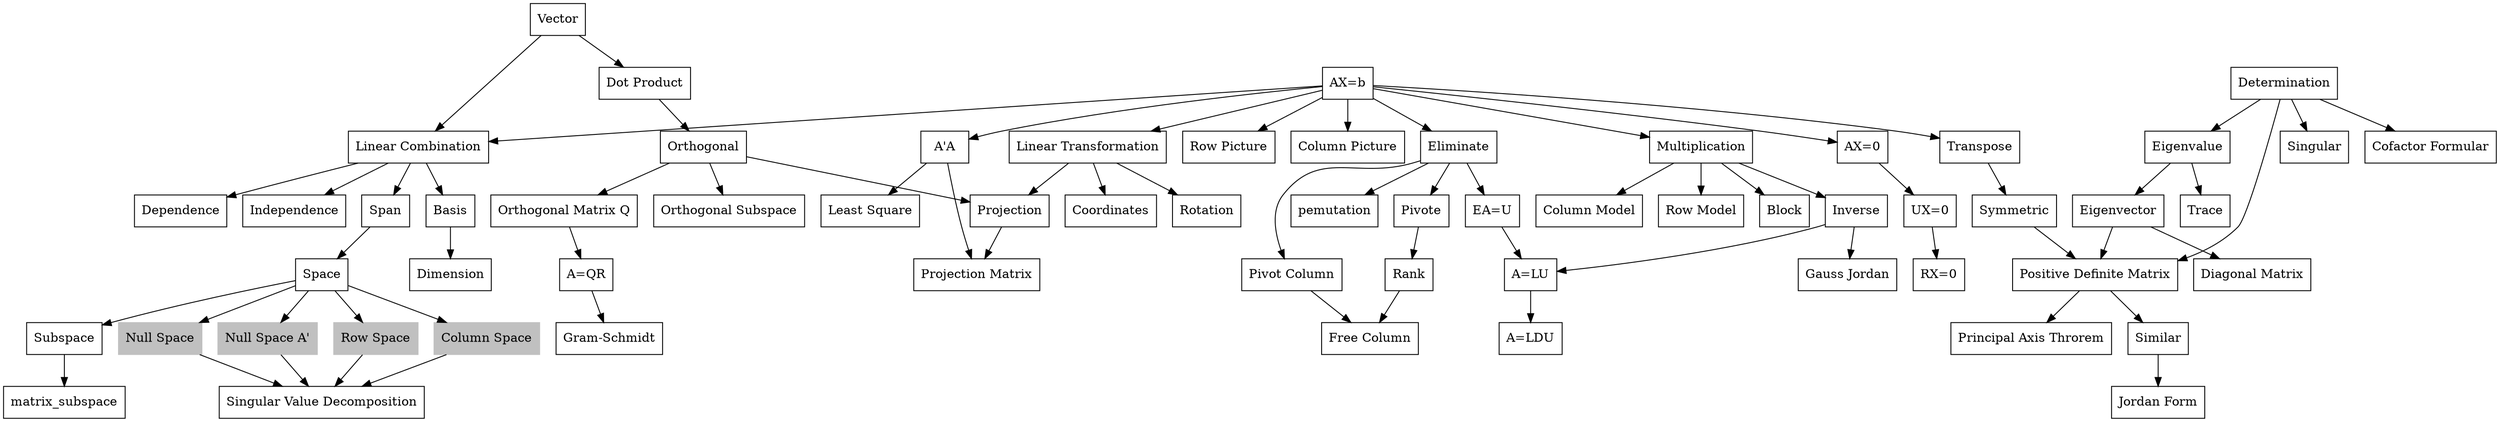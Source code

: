 //linear algebra key words
//graph
digraph{
	dpi = 320;
	node[shape=box]
	//lecture 1
	vector->linear_combination;
	linear_combination[label="Linear Combination"];
	row_picture[label="Row Picture"];
	column_picture[label="Column Picture"];
	//lecture 2
	eliminate[label="Eliminate"];
	pivote[label="Pivote"];
	pemutation[label="pemutation"];
	ea_equ_u[label="EA=U"];
	//lecture 3
	column_model[label="Column Model"];
	row_model[label="Row Model"];
	block[label="Block"];
	multiplication[label="Multiplication"]
	inverse[label="Inverse"];
	singular[label="Singular"];
	Gauss_Jordan[label="Gauss Jordan"];
	//lecture 4
	a_equ_lu[label="A=LU"];
	a_equ_ldu[label="A=LDU"];
	//lecture 5
	transpose[label="Transpose"];
	symmetric[label="Symmetric"];

	space[label="Space"];
	subspace[label="Subspace"];

	//lecture 6
	//lecture 7
	rank_[label="Rank"];
	pivot_column[label="Pivot Column"];
	free_column[label="Free Column"];
	ax_equ_0[label="AX=0"];
	ux_equ_0[label="UX=0"];
	rx_equ_0[label="RX=0"];
	//lecture 8
	ax_equ_b[label="AX=b"];
	//lecture 9
	dependence[label="Dependence"];
	independence[label="Independence"];
	span[label="Span"];
	basis[label="Basis"];
	dimension[label="Dimension"];
	//lecture 10

	subgraph matrix_sub_space{
		node[shape=box,style=filled,color=gray]
		color=red;
		row_space[label="Row Space"];
		column_space[label="Column Space"];
		null_space[label="Null Space"];
		null_space_a_t[label="Null Space A\'"];
		space->row_space;
		space->null_space_a_t;
		space->column_space;
		space->null_space;
	}
	//lecture 14
	vector[label="Vector"];
	orthogonal[label="Orthogonal"];
	orthogonal_subspace[label="Orthogonal Subspace"];
	dot_product[label="Dot Product"];
	//lecture 15
	projection[label="Projection"];
	projection_matrix[label="Projection Matrix"];
	least_square[label="Least Square"];
	a_t_a[label="A\'A"];
	//lecture 17
	orthogonal_matrix_q[label="Orthogonal Matrix Q"];
	a_equ_q_r[label="A=QR"];
	gram_schmidt[label="Gram-Schmidt"];
	//lecture 18
	determination[label="Determination"];
	cofactor_formular[label="Cofactor Formular"];
	//lecture 20
	//lecture 21
	eigenvalue[label="Eigenvalue"];
	eigenvector[label="Eigenvector"];
	trace[label="Trace"];
	diagonal_matrix[label="Diagonal Matrix"];
	//lecture 23
	//lecture 24
	//lecture 25
	positive_definite_matrix[label="Positive Definite Matrix"];
	//lecture 26
	//lecture 27
	principal_axis_theorem[label="Principal Axis Throrem"];
	//lecture 28
	similar[label="Similar"];
	Jordan_Form[label="Jordan Form"];
	//lecture 29
	singular_value_decomposition[label="Singular Value Decomposition"];
	//lecture 30
	linear_transformation[label="Linear Transformation"];
	coordinates[label="Coordinates"];
	rotation[label="Rotation"];



	edge[]
	//lecture 1
	ax_equ_b->row_picture;
	ax_equ_b->a_t_a;
	ax_equ_b->column_picture;

	//lecture 2
	ax_equ_b->eliminate;
	eliminate->pivote;
	eliminate->pemutation;
	eliminate->ea_equ_u;


	//lecture 3
	ax_equ_b->multiplication;
	multiplication->column_model;
	multiplication->row_model;
	multiplication->block;
	multiplication->inverse;
	inverse->Gauss_Jordan;
	//lecture 4
	inverse->a_equ_lu;
	ea_equ_u->a_equ_lu->a_equ_ldu;
	//lecture 5
	ax_equ_b->transpose->symmetric;
	space->subspace;
	//lecture 6
	//lecture 7
	pivote->rank_->free_column;

	eliminate->pivot_column->free_column;

	ax_equ_0->ux_equ_0->rx_equ_0;

	//lecture 8
	ax_equ_b->ax_equ_0;
	//lecture 9
	linear_combination->dependence;
	linear_combination->independence;
	linear_combination->span;
	linear_combination->basis->dimension
	ax_equ_b->linear_combination;
	span->space;
	//lecture 10
	subspace->matrix_subspace;




	//lecture 14
	vector->dot_product->orthogonal->orthogonal_subspace;

	//lecture 15
	orthogonal->projection->projection_matrix;
	a_t_a->projection_matrix;
	a_t_a->least_square;
	//lecture 17
	orthogonal->orthogonal_matrix_q->a_equ_q_r->gram_schmidt;

	//lecture 18
	determination->cofactor_formular;

	//lecture 20
	determination->singular;
	//lecture 21
	determination->eigenvalue->eigenvector;
	eigenvalue->trace;
	//lecture 22
	eigenvector->diagonal_matrix
	//lecture 23
	//lecture 24
	//lecture 25
	symmetric->positive_definite_matrix;
	determination->positive_definite_matrix;
	eigenvector->positive_definite_matrix;
	//lecture 26
	//lecture 27
	positive_definite_matrix->principal_axis_theorem;
	//lecture 28
	positive_definite_matrix->similar->Jordan_Form;
	//lecture 29
	row_space->singular_value_decomposition;
	column_space->singular_value_decomposition;
	null_space->singular_value_decomposition;
	null_space_a_t->singular_value_decomposition;
	//lecture 30
	ax_equ_b->linear_transformation;
	linear_transformation->coordinates;
	linear_transformation->projection;
	linear_transformation->rotation;
}
